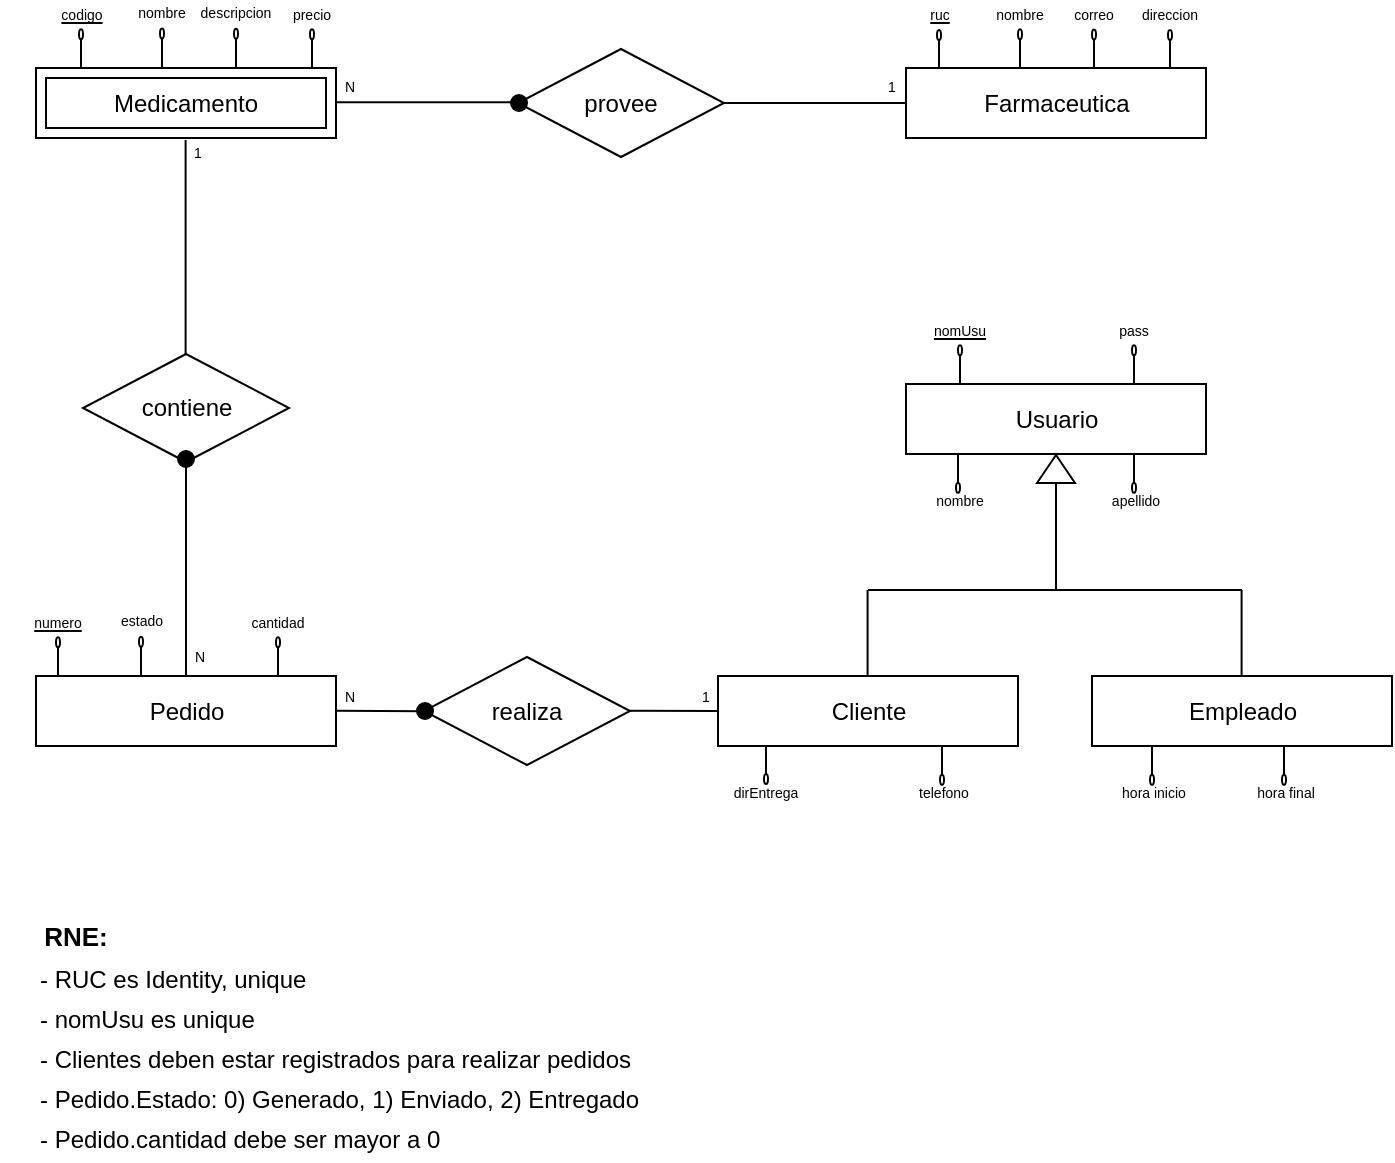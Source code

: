 <mxfile version="13.3.9" type="device"><diagram id="NMqCySyiBEE0_376se-2" name="Page-1"><mxGraphModel dx="1585" dy="708" grid="0" gridSize="10" guides="1" tooltips="1" connect="1" arrows="1" fold="1" page="0" pageScale="1" pageWidth="827" pageHeight="1169" math="0" shadow="0"><root><mxCell id="0"/><mxCell id="1" parent="0"/><mxCell id="y3OkZgExnf-CFUjD8UG8-1" value="Farmaceutica" style="html=1;" vertex="1" parent="1"><mxGeometry x="244" y="242" width="150" height="35" as="geometry"/></mxCell><mxCell id="y3OkZgExnf-CFUjD8UG8-2" value="Medicamento" style="shape=ext;margin=3;double=1;whiteSpace=wrap;html=1;align=center;" vertex="1" parent="1"><mxGeometry x="-191" y="242" width="150" height="35" as="geometry"/></mxCell><mxCell id="y3OkZgExnf-CFUjD8UG8-4" value="Usuario" style="html=1;" vertex="1" parent="1"><mxGeometry x="244" y="400" width="150" height="35" as="geometry"/></mxCell><mxCell id="y3OkZgExnf-CFUjD8UG8-5" value="Cliente" style="html=1;" vertex="1" parent="1"><mxGeometry x="150" y="546" width="150" height="35" as="geometry"/></mxCell><mxCell id="y3OkZgExnf-CFUjD8UG8-6" value="Empleado" style="html=1;" vertex="1" parent="1"><mxGeometry x="337" y="546" width="150" height="35" as="geometry"/></mxCell><mxCell id="y3OkZgExnf-CFUjD8UG8-15" value="" style="endArrow=none;html=1;endFill=0;strokeWidth=1;entryX=0;entryY=0.5;entryDx=0;entryDy=0;" edge="1" parent="1" target="y3OkZgExnf-CFUjD8UG8-21"><mxGeometry width="50" height="50" relative="1" as="geometry"><mxPoint x="319" y="503" as="sourcePoint"/><mxPoint x="319" y="456" as="targetPoint"/></mxGeometry></mxCell><mxCell id="y3OkZgExnf-CFUjD8UG8-18" value="" style="endArrow=none;html=1;endFill=0;entryX=0.5;entryY=1;entryDx=0;entryDy=0;strokeWidth=1;" edge="1" parent="1"><mxGeometry width="50" height="50" relative="1" as="geometry"><mxPoint x="411.8" y="546" as="sourcePoint"/><mxPoint x="411.8" y="503" as="targetPoint"/></mxGeometry></mxCell><mxCell id="y3OkZgExnf-CFUjD8UG8-19" value="" style="endArrow=none;html=1;endFill=0;entryX=0.5;entryY=1;entryDx=0;entryDy=0;strokeWidth=1;" edge="1" parent="1"><mxGeometry width="50" height="50" relative="1" as="geometry"><mxPoint x="224.8" y="546" as="sourcePoint"/><mxPoint x="224.8" y="503" as="targetPoint"/></mxGeometry></mxCell><mxCell id="y3OkZgExnf-CFUjD8UG8-20" value="" style="endArrow=none;html=1;endFill=0;strokeWidth=1;" edge="1" parent="1"><mxGeometry width="50" height="50" relative="1" as="geometry"><mxPoint x="225" y="503" as="sourcePoint"/><mxPoint x="412" y="503" as="targetPoint"/></mxGeometry></mxCell><mxCell id="y3OkZgExnf-CFUjD8UG8-21" value="" style="triangle;whiteSpace=wrap;html=1;rotation=-90;" vertex="1" parent="1"><mxGeometry x="312" y="433" width="14" height="19" as="geometry"/></mxCell><mxCell id="y3OkZgExnf-CFUjD8UG8-24" value="Pedido" style="html=1;" vertex="1" parent="1"><mxGeometry x="-191" y="546" width="150" height="35" as="geometry"/></mxCell><mxCell id="y3OkZgExnf-CFUjD8UG8-25" value="provee" style="rhombus;whiteSpace=wrap;html=1;" vertex="1" parent="1"><mxGeometry x="50" y="232.5" width="103" height="54" as="geometry"/></mxCell><mxCell id="y3OkZgExnf-CFUjD8UG8-26" value="contiene" style="rhombus;whiteSpace=wrap;html=1;" vertex="1" parent="1"><mxGeometry x="-167.5" y="385" width="103" height="54" as="geometry"/></mxCell><mxCell id="y3OkZgExnf-CFUjD8UG8-28" value="realiza" style="rhombus;whiteSpace=wrap;html=1;" vertex="1" parent="1"><mxGeometry x="3" y="536.5" width="103" height="54" as="geometry"/></mxCell><mxCell id="y3OkZgExnf-CFUjD8UG8-29" value="" style="endArrow=none;html=1;strokeWidth=1;entryX=0;entryY=0.5;entryDx=0;entryDy=0;exitX=1;exitY=0.5;exitDx=0;exitDy=0;" edge="1" parent="1" source="y3OkZgExnf-CFUjD8UG8-25" target="y3OkZgExnf-CFUjD8UG8-1"><mxGeometry width="50" height="50" relative="1" as="geometry"><mxPoint x="-47" y="375" as="sourcePoint"/><mxPoint x="3" y="325" as="targetPoint"/></mxGeometry></mxCell><mxCell id="y3OkZgExnf-CFUjD8UG8-30" value="" style="endArrow=none;html=1;strokeWidth=1;entryX=0;entryY=0.5;entryDx=0;entryDy=0;exitX=1;exitY=0.5;exitDx=0;exitDy=0;" edge="1" parent="1"><mxGeometry width="50" height="50" relative="1" as="geometry"><mxPoint x="-41" y="259.08" as="sourcePoint"/><mxPoint x="50.0" y="259.08" as="targetPoint"/></mxGeometry></mxCell><mxCell id="y3OkZgExnf-CFUjD8UG8-31" value="" style="endArrow=none;html=1;strokeWidth=1;entryX=0;entryY=0.5;entryDx=0;entryDy=0;exitX=0.994;exitY=0.497;exitDx=0;exitDy=0;exitPerimeter=0;" edge="1" parent="1" source="y3OkZgExnf-CFUjD8UG8-28" target="y3OkZgExnf-CFUjD8UG8-5"><mxGeometry width="50" height="50" relative="1" as="geometry"><mxPoint x="107" y="563" as="sourcePoint"/><mxPoint x="147.0" y="563.08" as="targetPoint"/></mxGeometry></mxCell><mxCell id="y3OkZgExnf-CFUjD8UG8-32" value="" style="endArrow=none;html=1;strokeWidth=1;entryX=0;entryY=0.5;entryDx=0;entryDy=0;exitX=0.994;exitY=0.497;exitDx=0;exitDy=0;exitPerimeter=0;" edge="1" parent="1"><mxGeometry width="50" height="50" relative="1" as="geometry"><mxPoint x="-40.998" y="563.418" as="sourcePoint"/><mxPoint x="3.62" y="563.58" as="targetPoint"/></mxGeometry></mxCell><mxCell id="y3OkZgExnf-CFUjD8UG8-33" value="" style="endArrow=none;html=1;strokeWidth=1;exitX=0.5;exitY=0;exitDx=0;exitDy=0;entryX=0.5;entryY=1;entryDx=0;entryDy=0;" edge="1" parent="1" source="y3OkZgExnf-CFUjD8UG8-24" target="y3OkZgExnf-CFUjD8UG8-26"><mxGeometry width="50" height="50" relative="1" as="geometry"><mxPoint x="-115" y="545" as="sourcePoint"/><mxPoint x="-115" y="440" as="targetPoint"/></mxGeometry></mxCell><mxCell id="y3OkZgExnf-CFUjD8UG8-34" value="" style="endArrow=none;html=1;strokeWidth=1;exitX=0.5;exitY=0;exitDx=0;exitDy=0;entryX=0.5;entryY=1;entryDx=0;entryDy=0;" edge="1" parent="1"><mxGeometry width="50" height="50" relative="1" as="geometry"><mxPoint x="-116.2" y="385" as="sourcePoint"/><mxPoint x="-116.2" y="278" as="targetPoint"/></mxGeometry></mxCell><mxCell id="y3OkZgExnf-CFUjD8UG8-35" value="RNE:" style="text;html=1;strokeColor=none;fillColor=none;align=center;verticalAlign=middle;whiteSpace=wrap;rounded=0;fontStyle=1;fontSize=13;" vertex="1" parent="1"><mxGeometry x="-191" y="666" width="40" height="20" as="geometry"/></mxCell><mxCell id="y3OkZgExnf-CFUjD8UG8-36" value="- RUC es Identity, unique" style="text;html=1;strokeColor=none;fillColor=none;align=left;verticalAlign=middle;whiteSpace=wrap;rounded=0;" vertex="1" parent="1"><mxGeometry x="-191" y="688" width="348" height="20" as="geometry"/></mxCell><mxCell id="y3OkZgExnf-CFUjD8UG8-37" value="- nomUsu es unique" style="text;html=1;strokeColor=none;fillColor=none;align=left;verticalAlign=middle;whiteSpace=wrap;rounded=0;" vertex="1" parent="1"><mxGeometry x="-191" y="708" width="348" height="20" as="geometry"/></mxCell><mxCell id="y3OkZgExnf-CFUjD8UG8-38" value="- Clientes deben estar registrados para realizar pedidos" style="text;html=1;strokeColor=none;fillColor=none;align=left;verticalAlign=middle;whiteSpace=wrap;rounded=0;" vertex="1" parent="1"><mxGeometry x="-191" y="728" width="348" height="20" as="geometry"/></mxCell><mxCell id="y3OkZgExnf-CFUjD8UG8-39" value="- Pedido.Estado: 0) Generado, 1) Enviado, 2) Entregado" style="text;html=1;strokeColor=none;fillColor=none;align=left;verticalAlign=middle;whiteSpace=wrap;rounded=0;" vertex="1" parent="1"><mxGeometry x="-191" y="748" width="348" height="20" as="geometry"/></mxCell><mxCell id="y3OkZgExnf-CFUjD8UG8-40" value="" style="endArrow=none;html=1;strokeWidth=1;fontSize=13;entryX=0.16;entryY=0.989;entryDx=0;entryDy=0;entryPerimeter=0;" edge="1" parent="1" target="y3OkZgExnf-CFUjD8UG8-5"><mxGeometry width="50" height="50" relative="1" as="geometry"><mxPoint x="174" y="595" as="sourcePoint"/><mxPoint x="174" y="582" as="targetPoint"/><Array as="points"/></mxGeometry></mxCell><mxCell id="y3OkZgExnf-CFUjD8UG8-41" value="" style="ellipse;whiteSpace=wrap;html=1;fontSize=13;align=left;" vertex="1" parent="1"><mxGeometry x="173" y="595" width="2" height="5" as="geometry"/></mxCell><mxCell id="y3OkZgExnf-CFUjD8UG8-42" value="&lt;font style=&quot;font-size: 7px;&quot;&gt;dirEntrega&lt;/font&gt;" style="text;html=1;strokeColor=none;fillColor=none;align=center;verticalAlign=middle;whiteSpace=wrap;rounded=0;fontSize=7;" vertex="1" parent="1"><mxGeometry x="145" y="598" width="58" height="14" as="geometry"/></mxCell><mxCell id="y3OkZgExnf-CFUjD8UG8-43" value="" style="endArrow=none;html=1;strokeWidth=1;fontSize=13;entryX=0.16;entryY=0.989;entryDx=0;entryDy=0;entryPerimeter=0;" edge="1" parent="1"><mxGeometry width="50" height="50" relative="1" as="geometry"><mxPoint x="262.0" y="595.39" as="sourcePoint"/><mxPoint x="262.0" y="581.005" as="targetPoint"/><Array as="points"/></mxGeometry></mxCell><mxCell id="y3OkZgExnf-CFUjD8UG8-44" value="" style="ellipse;whiteSpace=wrap;html=1;fontSize=13;align=left;" vertex="1" parent="1"><mxGeometry x="261" y="595.39" width="2" height="5" as="geometry"/></mxCell><mxCell id="y3OkZgExnf-CFUjD8UG8-45" value="&lt;font style=&quot;font-size: 7px&quot;&gt;telefono&lt;/font&gt;" style="text;html=1;strokeColor=none;fillColor=none;align=center;verticalAlign=middle;whiteSpace=wrap;rounded=0;fontSize=7;" vertex="1" parent="1"><mxGeometry x="234" y="598" width="58" height="14" as="geometry"/></mxCell><mxCell id="y3OkZgExnf-CFUjD8UG8-46" value="" style="endArrow=none;html=1;strokeWidth=1;fontSize=13;entryX=0.16;entryY=0.989;entryDx=0;entryDy=0;entryPerimeter=0;" edge="1" parent="1"><mxGeometry width="50" height="50" relative="1" as="geometry"><mxPoint x="367" y="595.39" as="sourcePoint"/><mxPoint x="367" y="581.005" as="targetPoint"/><Array as="points"/></mxGeometry></mxCell><mxCell id="y3OkZgExnf-CFUjD8UG8-47" value="" style="ellipse;whiteSpace=wrap;html=1;fontSize=13;align=left;" vertex="1" parent="1"><mxGeometry x="366" y="595.39" width="2" height="5" as="geometry"/></mxCell><mxCell id="y3OkZgExnf-CFUjD8UG8-48" value="&lt;font style=&quot;font-size: 7px&quot;&gt;hora inicio&lt;/font&gt;" style="text;html=1;strokeColor=none;fillColor=none;align=center;verticalAlign=middle;whiteSpace=wrap;rounded=0;fontSize=7;" vertex="1" parent="1"><mxGeometry x="339" y="598" width="58" height="14" as="geometry"/></mxCell><mxCell id="y3OkZgExnf-CFUjD8UG8-55" value="" style="endArrow=none;html=1;strokeWidth=1;fontSize=13;entryX=0.16;entryY=0.989;entryDx=0;entryDy=0;entryPerimeter=0;" edge="1" parent="1"><mxGeometry width="50" height="50" relative="1" as="geometry"><mxPoint x="433" y="595.39" as="sourcePoint"/><mxPoint x="433" y="581.005" as="targetPoint"/><Array as="points"/></mxGeometry></mxCell><mxCell id="y3OkZgExnf-CFUjD8UG8-56" value="" style="ellipse;whiteSpace=wrap;html=1;fontSize=13;align=left;" vertex="1" parent="1"><mxGeometry x="432" y="595.39" width="2" height="5" as="geometry"/></mxCell><mxCell id="y3OkZgExnf-CFUjD8UG8-57" value="&lt;font style=&quot;font-size: 7px&quot;&gt;hora final&lt;/font&gt;" style="text;html=1;strokeColor=none;fillColor=none;align=center;verticalAlign=middle;whiteSpace=wrap;rounded=0;fontSize=7;" vertex="1" parent="1"><mxGeometry x="405" y="598" width="58" height="14" as="geometry"/></mxCell><mxCell id="y3OkZgExnf-CFUjD8UG8-58" value="" style="endArrow=none;html=1;strokeWidth=1;fontSize=13;entryX=0.16;entryY=0.989;entryDx=0;entryDy=0;entryPerimeter=0;" edge="1" parent="1"><mxGeometry width="50" height="50" relative="1" as="geometry"><mxPoint x="358" y="449.39" as="sourcePoint"/><mxPoint x="358" y="435.005" as="targetPoint"/><Array as="points"/></mxGeometry></mxCell><mxCell id="y3OkZgExnf-CFUjD8UG8-59" value="" style="ellipse;whiteSpace=wrap;html=1;fontSize=13;align=left;" vertex="1" parent="1"><mxGeometry x="357" y="449.39" width="2" height="5" as="geometry"/></mxCell><mxCell id="y3OkZgExnf-CFUjD8UG8-60" value="&lt;font style=&quot;font-size: 7px&quot;&gt;apellido&lt;/font&gt;" style="text;html=1;strokeColor=none;fillColor=none;align=center;verticalAlign=middle;whiteSpace=wrap;rounded=0;fontSize=7;" vertex="1" parent="1"><mxGeometry x="330" y="452" width="58" height="14" as="geometry"/></mxCell><mxCell id="y3OkZgExnf-CFUjD8UG8-61" value="" style="endArrow=none;html=1;strokeWidth=1;fontSize=13;entryX=0.16;entryY=0.989;entryDx=0;entryDy=0;entryPerimeter=0;" edge="1" parent="1"><mxGeometry width="50" height="50" relative="1" as="geometry"><mxPoint x="270" y="449.39" as="sourcePoint"/><mxPoint x="270" y="435.005" as="targetPoint"/><Array as="points"/></mxGeometry></mxCell><mxCell id="y3OkZgExnf-CFUjD8UG8-62" value="" style="ellipse;whiteSpace=wrap;html=1;fontSize=13;align=left;" vertex="1" parent="1"><mxGeometry x="269" y="449.39" width="2" height="5" as="geometry"/></mxCell><mxCell id="y3OkZgExnf-CFUjD8UG8-63" value="&lt;font style=&quot;font-size: 7px&quot;&gt;nombre&lt;/font&gt;" style="text;html=1;strokeColor=none;fillColor=none;align=center;verticalAlign=middle;whiteSpace=wrap;rounded=0;fontSize=7;" vertex="1" parent="1"><mxGeometry x="242" y="452" width="58" height="14" as="geometry"/></mxCell><mxCell id="y3OkZgExnf-CFUjD8UG8-64" value="" style="endArrow=none;html=1;strokeWidth=1;fontSize=13;entryX=0.16;entryY=0.989;entryDx=0;entryDy=0;entryPerimeter=0;" edge="1" parent="1"><mxGeometry width="50" height="50" relative="1" as="geometry"><mxPoint x="271" y="400" as="sourcePoint"/><mxPoint x="271" y="385.615" as="targetPoint"/><Array as="points"/></mxGeometry></mxCell><mxCell id="y3OkZgExnf-CFUjD8UG8-65" value="" style="ellipse;whiteSpace=wrap;html=1;fontSize=13;align=left;" vertex="1" parent="1"><mxGeometry x="270" y="380.61" width="2" height="5" as="geometry"/></mxCell><mxCell id="y3OkZgExnf-CFUjD8UG8-66" value="" style="endArrow=none;html=1;strokeWidth=1;fontSize=13;entryX=0.16;entryY=0.989;entryDx=0;entryDy=0;entryPerimeter=0;" edge="1" parent="1"><mxGeometry width="50" height="50" relative="1" as="geometry"><mxPoint x="358" y="400" as="sourcePoint"/><mxPoint x="358" y="385.615" as="targetPoint"/><Array as="points"/></mxGeometry></mxCell><mxCell id="y3OkZgExnf-CFUjD8UG8-67" value="" style="ellipse;whiteSpace=wrap;html=1;fontSize=13;align=left;" vertex="1" parent="1"><mxGeometry x="357" y="380.61" width="2" height="5" as="geometry"/></mxCell><mxCell id="y3OkZgExnf-CFUjD8UG8-68" value="&lt;font style=&quot;font-size: 7px&quot;&gt;nomUsu&lt;/font&gt;" style="text;html=1;strokeColor=none;fillColor=none;align=center;verticalAlign=middle;whiteSpace=wrap;rounded=0;fontSize=7;fontStyle=4" vertex="1" parent="1"><mxGeometry x="242" y="366.61" width="58" height="14" as="geometry"/></mxCell><mxCell id="y3OkZgExnf-CFUjD8UG8-69" value="pass" style="text;html=1;strokeColor=none;fillColor=none;align=center;verticalAlign=middle;whiteSpace=wrap;rounded=0;fontSize=7;" vertex="1" parent="1"><mxGeometry x="329" y="366.61" width="58" height="14" as="geometry"/></mxCell><mxCell id="y3OkZgExnf-CFUjD8UG8-70" value="" style="endArrow=none;html=1;strokeWidth=1;fontSize=13;entryX=0.16;entryY=0.989;entryDx=0;entryDy=0;entryPerimeter=0;" edge="1" parent="1"><mxGeometry width="50" height="50" relative="1" as="geometry"><mxPoint x="-70" y="546" as="sourcePoint"/><mxPoint x="-70" y="531.615" as="targetPoint"/><Array as="points"/></mxGeometry></mxCell><mxCell id="y3OkZgExnf-CFUjD8UG8-71" value="" style="ellipse;whiteSpace=wrap;html=1;fontSize=13;align=left;" vertex="1" parent="1"><mxGeometry x="-71" y="526.61" width="2" height="5" as="geometry"/></mxCell><mxCell id="y3OkZgExnf-CFUjD8UG8-72" value="&lt;font style=&quot;font-size: 7px&quot;&gt;cantidad&lt;/font&gt;" style="text;html=1;strokeColor=none;fillColor=none;align=center;verticalAlign=middle;whiteSpace=wrap;rounded=0;fontSize=7;fontStyle=0" vertex="1" parent="1"><mxGeometry x="-99" y="512.61" width="58" height="14" as="geometry"/></mxCell><mxCell id="y3OkZgExnf-CFUjD8UG8-73" value="" style="endArrow=none;html=1;strokeWidth=1;fontSize=13;entryX=0.16;entryY=0.989;entryDx=0;entryDy=0;entryPerimeter=0;" edge="1" parent="1"><mxGeometry width="50" height="50" relative="1" as="geometry"><mxPoint x="-138.5" y="545.8" as="sourcePoint"/><mxPoint x="-138.5" y="531.415" as="targetPoint"/><Array as="points"/></mxGeometry></mxCell><mxCell id="y3OkZgExnf-CFUjD8UG8-74" value="" style="ellipse;whiteSpace=wrap;html=1;fontSize=13;align=left;" vertex="1" parent="1"><mxGeometry x="-139.5" y="526.41" width="2" height="5" as="geometry"/></mxCell><mxCell id="y3OkZgExnf-CFUjD8UG8-75" value="&lt;font style=&quot;font-size: 7px&quot;&gt;estado&lt;/font&gt;" style="text;html=1;strokeColor=none;fillColor=none;align=center;verticalAlign=middle;whiteSpace=wrap;rounded=0;fontSize=7;fontStyle=0" vertex="1" parent="1"><mxGeometry x="-167.5" y="512.41" width="58" height="14" as="geometry"/></mxCell><mxCell id="y3OkZgExnf-CFUjD8UG8-76" value="" style="endArrow=none;html=1;strokeWidth=1;fontSize=13;entryX=0.16;entryY=0.989;entryDx=0;entryDy=0;entryPerimeter=0;" edge="1" parent="1"><mxGeometry width="50" height="50" relative="1" as="geometry"><mxPoint x="-180" y="546.0" as="sourcePoint"/><mxPoint x="-180" y="531.615" as="targetPoint"/><Array as="points"/></mxGeometry></mxCell><mxCell id="y3OkZgExnf-CFUjD8UG8-77" value="" style="ellipse;whiteSpace=wrap;html=1;fontSize=13;align=left;" vertex="1" parent="1"><mxGeometry x="-181" y="526.61" width="2" height="5" as="geometry"/></mxCell><mxCell id="y3OkZgExnf-CFUjD8UG8-78" value="&lt;font style=&quot;font-size: 7px&quot;&gt;numero&lt;/font&gt;" style="text;html=1;strokeColor=none;fillColor=none;align=center;verticalAlign=middle;whiteSpace=wrap;rounded=0;fontSize=7;fontStyle=4" vertex="1" parent="1"><mxGeometry x="-209" y="512.61" width="58" height="14" as="geometry"/></mxCell><mxCell id="y3OkZgExnf-CFUjD8UG8-79" value="" style="endArrow=none;html=1;strokeWidth=1;fontSize=13;entryX=0.16;entryY=0.989;entryDx=0;entryDy=0;entryPerimeter=0;" edge="1" parent="1"><mxGeometry width="50" height="50" relative="1" as="geometry"><mxPoint x="-53" y="242" as="sourcePoint"/><mxPoint x="-53" y="227.615" as="targetPoint"/><Array as="points"/></mxGeometry></mxCell><mxCell id="y3OkZgExnf-CFUjD8UG8-80" value="" style="ellipse;whiteSpace=wrap;html=1;fontSize=13;align=left;" vertex="1" parent="1"><mxGeometry x="-54" y="222.61" width="2" height="5" as="geometry"/></mxCell><mxCell id="y3OkZgExnf-CFUjD8UG8-81" value="&lt;font style=&quot;font-size: 7px&quot;&gt;precio&lt;/font&gt;" style="text;html=1;strokeColor=none;fillColor=none;align=center;verticalAlign=middle;whiteSpace=wrap;rounded=0;fontSize=7;fontStyle=0" vertex="1" parent="1"><mxGeometry x="-82" y="208.61" width="58" height="14" as="geometry"/></mxCell><mxCell id="y3OkZgExnf-CFUjD8UG8-82" value="" style="endArrow=none;html=1;strokeWidth=1;fontSize=13;entryX=0.16;entryY=0.989;entryDx=0;entryDy=0;entryPerimeter=0;" edge="1" parent="1"><mxGeometry width="50" height="50" relative="1" as="geometry"><mxPoint x="-91" y="241.81" as="sourcePoint"/><mxPoint x="-91" y="227.425" as="targetPoint"/><Array as="points"/></mxGeometry></mxCell><mxCell id="y3OkZgExnf-CFUjD8UG8-83" value="" style="ellipse;whiteSpace=wrap;html=1;fontSize=13;align=left;" vertex="1" parent="1"><mxGeometry x="-92" y="222.42" width="2" height="5" as="geometry"/></mxCell><mxCell id="y3OkZgExnf-CFUjD8UG8-84" value="&lt;font style=&quot;font-size: 7px&quot;&gt;descripcion&lt;/font&gt;" style="text;html=1;strokeColor=none;fillColor=none;align=center;verticalAlign=middle;whiteSpace=wrap;rounded=0;fontSize=7;fontStyle=0" vertex="1" parent="1"><mxGeometry x="-120" y="208.42" width="58" height="14" as="geometry"/></mxCell><mxCell id="y3OkZgExnf-CFUjD8UG8-85" value="" style="endArrow=none;html=1;strokeWidth=1;fontSize=13;entryX=0.16;entryY=0.989;entryDx=0;entryDy=0;entryPerimeter=0;" edge="1" parent="1"><mxGeometry width="50" height="50" relative="1" as="geometry"><mxPoint x="-128" y="241.61" as="sourcePoint"/><mxPoint x="-128" y="227.225" as="targetPoint"/><Array as="points"/></mxGeometry></mxCell><mxCell id="y3OkZgExnf-CFUjD8UG8-86" value="" style="ellipse;whiteSpace=wrap;html=1;fontSize=13;align=left;" vertex="1" parent="1"><mxGeometry x="-129" y="222.22" width="2" height="5" as="geometry"/></mxCell><mxCell id="y3OkZgExnf-CFUjD8UG8-87" value="&lt;font style=&quot;font-size: 7px&quot;&gt;nombre&lt;/font&gt;" style="text;html=1;strokeColor=none;fillColor=none;align=center;verticalAlign=middle;whiteSpace=wrap;rounded=0;fontSize=7;fontStyle=0" vertex="1" parent="1"><mxGeometry x="-157" y="208.22" width="58" height="14" as="geometry"/></mxCell><mxCell id="y3OkZgExnf-CFUjD8UG8-88" value="" style="endArrow=none;html=1;strokeWidth=1;fontSize=13;entryX=0.16;entryY=0.989;entryDx=0;entryDy=0;entryPerimeter=0;" edge="1" parent="1"><mxGeometry width="50" height="50" relative="1" as="geometry"><mxPoint x="-168.5" y="242" as="sourcePoint"/><mxPoint x="-168.5" y="227.615" as="targetPoint"/><Array as="points"/></mxGeometry></mxCell><mxCell id="y3OkZgExnf-CFUjD8UG8-89" value="" style="ellipse;whiteSpace=wrap;html=1;fontSize=13;align=left;" vertex="1" parent="1"><mxGeometry x="-169.5" y="222.61" width="2" height="5" as="geometry"/></mxCell><mxCell id="y3OkZgExnf-CFUjD8UG8-90" value="&lt;font style=&quot;font-size: 7px&quot;&gt;codigo&lt;/font&gt;" style="text;html=1;strokeColor=none;fillColor=none;align=center;verticalAlign=middle;whiteSpace=wrap;rounded=0;fontSize=7;fontStyle=4" vertex="1" parent="1"><mxGeometry x="-197.5" y="208.61" width="58" height="14" as="geometry"/></mxCell><mxCell id="y3OkZgExnf-CFUjD8UG8-94" value="" style="endArrow=none;html=1;strokeWidth=1;fontSize=13;entryX=0.16;entryY=0.989;entryDx=0;entryDy=0;entryPerimeter=0;" edge="1" parent="1"><mxGeometry width="50" height="50" relative="1" as="geometry"><mxPoint x="376" y="242.39" as="sourcePoint"/><mxPoint x="376" y="228.005" as="targetPoint"/><Array as="points"/></mxGeometry></mxCell><mxCell id="y3OkZgExnf-CFUjD8UG8-95" value="" style="ellipse;whiteSpace=wrap;html=1;fontSize=13;align=left;" vertex="1" parent="1"><mxGeometry x="375" y="223" width="2" height="5" as="geometry"/></mxCell><mxCell id="y3OkZgExnf-CFUjD8UG8-96" value="&lt;font style=&quot;font-size: 7px&quot;&gt;direccion&lt;/font&gt;" style="text;html=1;strokeColor=none;fillColor=none;align=center;verticalAlign=middle;whiteSpace=wrap;rounded=0;fontSize=7;fontStyle=0" vertex="1" parent="1"><mxGeometry x="347" y="209" width="58" height="14" as="geometry"/></mxCell><mxCell id="y3OkZgExnf-CFUjD8UG8-97" value="" style="endArrow=none;html=1;strokeWidth=1;fontSize=13;entryX=0.16;entryY=0.989;entryDx=0;entryDy=0;entryPerimeter=0;" edge="1" parent="1"><mxGeometry width="50" height="50" relative="1" as="geometry"><mxPoint x="338" y="242.2" as="sourcePoint"/><mxPoint x="338" y="227.815" as="targetPoint"/><Array as="points"/></mxGeometry></mxCell><mxCell id="y3OkZgExnf-CFUjD8UG8-98" value="" style="ellipse;whiteSpace=wrap;html=1;fontSize=13;align=left;" vertex="1" parent="1"><mxGeometry x="337" y="222.81" width="2" height="5" as="geometry"/></mxCell><mxCell id="y3OkZgExnf-CFUjD8UG8-99" value="&lt;font style=&quot;font-size: 7px&quot;&gt;correo&lt;/font&gt;" style="text;html=1;strokeColor=none;fillColor=none;align=center;verticalAlign=middle;whiteSpace=wrap;rounded=0;fontSize=7;fontStyle=0" vertex="1" parent="1"><mxGeometry x="309" y="208.81" width="58" height="14" as="geometry"/></mxCell><mxCell id="y3OkZgExnf-CFUjD8UG8-100" value="" style="endArrow=none;html=1;strokeWidth=1;fontSize=13;entryX=0.16;entryY=0.989;entryDx=0;entryDy=0;entryPerimeter=0;" edge="1" parent="1"><mxGeometry width="50" height="50" relative="1" as="geometry"><mxPoint x="301" y="242" as="sourcePoint"/><mxPoint x="301" y="227.615" as="targetPoint"/><Array as="points"/></mxGeometry></mxCell><mxCell id="y3OkZgExnf-CFUjD8UG8-101" value="" style="ellipse;whiteSpace=wrap;html=1;fontSize=13;align=left;" vertex="1" parent="1"><mxGeometry x="300" y="222.61" width="2" height="5" as="geometry"/></mxCell><mxCell id="y3OkZgExnf-CFUjD8UG8-102" value="&lt;font style=&quot;font-size: 7px&quot;&gt;nombre&lt;/font&gt;" style="text;html=1;strokeColor=none;fillColor=none;align=center;verticalAlign=middle;whiteSpace=wrap;rounded=0;fontSize=7;fontStyle=0" vertex="1" parent="1"><mxGeometry x="272" y="208.61" width="58" height="14" as="geometry"/></mxCell><mxCell id="y3OkZgExnf-CFUjD8UG8-103" value="" style="endArrow=none;html=1;strokeWidth=1;fontSize=13;entryX=0.16;entryY=0.989;entryDx=0;entryDy=0;entryPerimeter=0;" edge="1" parent="1"><mxGeometry width="50" height="50" relative="1" as="geometry"><mxPoint x="260.5" y="242.39" as="sourcePoint"/><mxPoint x="260.5" y="228.005" as="targetPoint"/><Array as="points"/></mxGeometry></mxCell><mxCell id="y3OkZgExnf-CFUjD8UG8-104" value="" style="ellipse;whiteSpace=wrap;html=1;fontSize=13;align=left;" vertex="1" parent="1"><mxGeometry x="259.5" y="223" width="2" height="5" as="geometry"/></mxCell><mxCell id="y3OkZgExnf-CFUjD8UG8-105" value="&lt;font style=&quot;font-size: 7px&quot;&gt;ruc&lt;/font&gt;" style="text;html=1;strokeColor=none;fillColor=none;align=center;verticalAlign=middle;whiteSpace=wrap;rounded=0;fontSize=7;fontStyle=4" vertex="1" parent="1"><mxGeometry x="231.5" y="209" width="58" height="14" as="geometry"/></mxCell><mxCell id="y3OkZgExnf-CFUjD8UG8-106" value="1" style="text;html=1;strokeColor=none;fillColor=none;align=center;verticalAlign=middle;whiteSpace=wrap;rounded=0;fontSize=7;" vertex="1" parent="1"><mxGeometry x="217" y="242" width="40" height="20" as="geometry"/></mxCell><mxCell id="y3OkZgExnf-CFUjD8UG8-107" value="N" style="text;html=1;strokeColor=none;fillColor=none;align=center;verticalAlign=middle;whiteSpace=wrap;rounded=0;fontSize=7;" vertex="1" parent="1"><mxGeometry x="-54" y="242" width="40" height="20" as="geometry"/></mxCell><mxCell id="y3OkZgExnf-CFUjD8UG8-108" value="N" style="text;html=1;strokeColor=none;fillColor=none;align=center;verticalAlign=middle;whiteSpace=wrap;rounded=0;fontSize=7;" vertex="1" parent="1"><mxGeometry x="-129" y="526.61" width="40" height="20" as="geometry"/></mxCell><mxCell id="y3OkZgExnf-CFUjD8UG8-109" value="1" style="text;html=1;strokeColor=none;fillColor=none;align=center;verticalAlign=middle;whiteSpace=wrap;rounded=0;fontSize=7;" vertex="1" parent="1"><mxGeometry x="-130" y="275" width="40" height="20" as="geometry"/></mxCell><mxCell id="y3OkZgExnf-CFUjD8UG8-110" value="N" style="text;html=1;strokeColor=none;fillColor=none;align=center;verticalAlign=middle;whiteSpace=wrap;rounded=0;fontSize=7;" vertex="1" parent="1"><mxGeometry x="-54" y="546.61" width="40" height="20" as="geometry"/></mxCell><mxCell id="y3OkZgExnf-CFUjD8UG8-111" value="1" style="text;html=1;strokeColor=none;fillColor=none;align=center;verticalAlign=middle;whiteSpace=wrap;rounded=0;fontSize=7;" vertex="1" parent="1"><mxGeometry x="124" y="546.61" width="40" height="20" as="geometry"/></mxCell><mxCell id="y3OkZgExnf-CFUjD8UG8-112" value="" style="ellipse;html=1;shape=endState;fillColor=#000000;fontSize=7;align=left;strokeColor=none;" vertex="1" parent="1"><mxGeometry x="43" y="252" width="15" height="15" as="geometry"/></mxCell><mxCell id="y3OkZgExnf-CFUjD8UG8-114" value="" style="ellipse;html=1;shape=endState;fillColor=#000000;fontSize=7;align=left;strokeColor=none;" vertex="1" parent="1"><mxGeometry x="-123.5" y="430" width="15" height="15" as="geometry"/></mxCell><mxCell id="y3OkZgExnf-CFUjD8UG8-116" value="" style="ellipse;html=1;shape=endState;fillColor=#000000;fontSize=7;align=left;strokeColor=none;" vertex="1" parent="1"><mxGeometry x="-4" y="556" width="15" height="15" as="geometry"/></mxCell><mxCell id="y3OkZgExnf-CFUjD8UG8-117" value="- Pedido.cantidad debe ser mayor a 0" style="text;html=1;strokeColor=none;fillColor=none;align=left;verticalAlign=middle;whiteSpace=wrap;rounded=0;" vertex="1" parent="1"><mxGeometry x="-191" y="768" width="348" height="20" as="geometry"/></mxCell></root></mxGraphModel></diagram></mxfile>